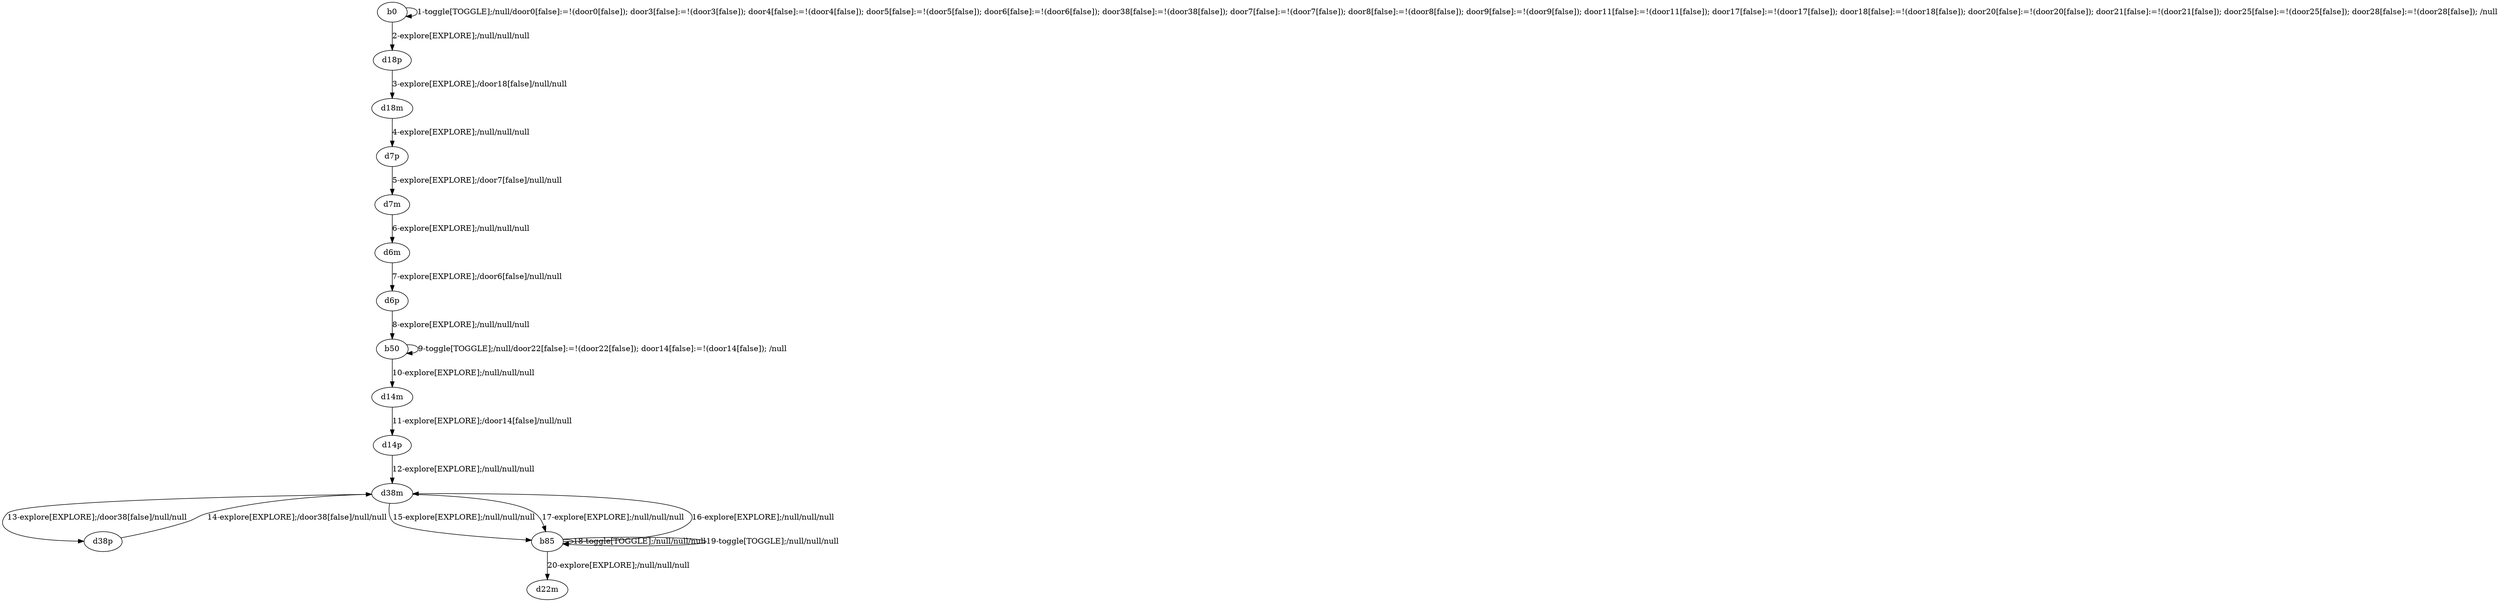 # Total number of goals covered by this test: 1
# b85 --> d22m

digraph g {
"b0" -> "b0" [label = "1-toggle[TOGGLE];/null/door0[false]:=!(door0[false]); door3[false]:=!(door3[false]); door4[false]:=!(door4[false]); door5[false]:=!(door5[false]); door6[false]:=!(door6[false]); door38[false]:=!(door38[false]); door7[false]:=!(door7[false]); door8[false]:=!(door8[false]); door9[false]:=!(door9[false]); door11[false]:=!(door11[false]); door17[false]:=!(door17[false]); door18[false]:=!(door18[false]); door20[false]:=!(door20[false]); door21[false]:=!(door21[false]); door25[false]:=!(door25[false]); door28[false]:=!(door28[false]); /null"];
"b0" -> "d18p" [label = "2-explore[EXPLORE];/null/null/null"];
"d18p" -> "d18m" [label = "3-explore[EXPLORE];/door18[false]/null/null"];
"d18m" -> "d7p" [label = "4-explore[EXPLORE];/null/null/null"];
"d7p" -> "d7m" [label = "5-explore[EXPLORE];/door7[false]/null/null"];
"d7m" -> "d6m" [label = "6-explore[EXPLORE];/null/null/null"];
"d6m" -> "d6p" [label = "7-explore[EXPLORE];/door6[false]/null/null"];
"d6p" -> "b50" [label = "8-explore[EXPLORE];/null/null/null"];
"b50" -> "b50" [label = "9-toggle[TOGGLE];/null/door22[false]:=!(door22[false]); door14[false]:=!(door14[false]); /null"];
"b50" -> "d14m" [label = "10-explore[EXPLORE];/null/null/null"];
"d14m" -> "d14p" [label = "11-explore[EXPLORE];/door14[false]/null/null"];
"d14p" -> "d38m" [label = "12-explore[EXPLORE];/null/null/null"];
"d38m" -> "d38p" [label = "13-explore[EXPLORE];/door38[false]/null/null"];
"d38p" -> "d38m" [label = "14-explore[EXPLORE];/door38[false]/null/null"];
"d38m" -> "b85" [label = "15-explore[EXPLORE];/null/null/null"];
"b85" -> "d38m" [label = "16-explore[EXPLORE];/null/null/null"];
"d38m" -> "b85" [label = "17-explore[EXPLORE];/null/null/null"];
"b85" -> "b85" [label = "18-toggle[TOGGLE];/null/null/null"];
"b85" -> "b85" [label = "19-toggle[TOGGLE];/null/null/null"];
"b85" -> "d22m" [label = "20-explore[EXPLORE];/null/null/null"];
}